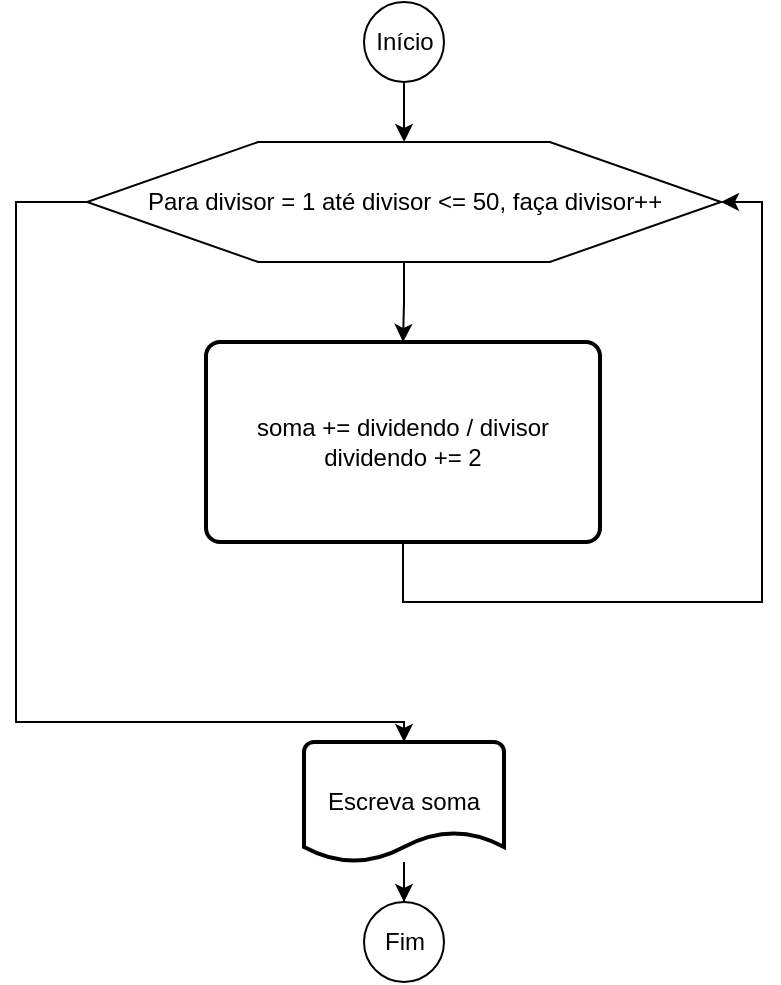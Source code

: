 <mxfile version="18.0.6" type="device"><diagram id="cA1vX4G6LnL0g_Zayi7O" name="Página-1"><mxGraphModel dx="912" dy="558" grid="1" gridSize="10" guides="1" tooltips="1" connect="1" arrows="1" fold="1" page="1" pageScale="1" pageWidth="827" pageHeight="1169" math="0" shadow="0"><root><mxCell id="0"/><mxCell id="1" parent="0"/><mxCell id="dvnRAYETFIJYGeoHaVG1-91" value="" style="edgeStyle=orthogonalEdgeStyle;rounded=0;orthogonalLoop=1;jettySize=auto;html=1;" edge="1" parent="1" source="dvnRAYETFIJYGeoHaVG1-1"><mxGeometry relative="1" as="geometry"><mxPoint x="414.067" y="90" as="targetPoint"/></mxGeometry></mxCell><mxCell id="dvnRAYETFIJYGeoHaVG1-1" value="Início" style="verticalLabelPosition=middle;verticalAlign=middle;html=1;shape=mxgraph.flowchart.on-page_reference;labelPosition=center;align=center;" vertex="1" parent="1"><mxGeometry x="394" y="20" width="40" height="40" as="geometry"/></mxCell><mxCell id="dvnRAYETFIJYGeoHaVG1-115" value="" style="edgeStyle=orthogonalEdgeStyle;rounded=0;orthogonalLoop=1;jettySize=auto;html=1;entryX=0.5;entryY=0;entryDx=0;entryDy=0;" edge="1" parent="1" source="dvnRAYETFIJYGeoHaVG1-112" target="dvnRAYETFIJYGeoHaVG1-114"><mxGeometry relative="1" as="geometry"/></mxCell><mxCell id="dvnRAYETFIJYGeoHaVG1-120" style="edgeStyle=orthogonalEdgeStyle;rounded=0;orthogonalLoop=1;jettySize=auto;html=1;entryX=0.5;entryY=0;entryDx=0;entryDy=0;entryPerimeter=0;" edge="1" parent="1" source="dvnRAYETFIJYGeoHaVG1-112" target="dvnRAYETFIJYGeoHaVG1-119"><mxGeometry relative="1" as="geometry"><mxPoint x="220" y="320" as="targetPoint"/><Array as="points"><mxPoint x="220" y="120"/><mxPoint x="220" y="380"/><mxPoint x="414" y="380"/></Array></mxGeometry></mxCell><mxCell id="dvnRAYETFIJYGeoHaVG1-112" value="Para divisor = 1 até divisor &amp;lt;= 50, faça divisor++" style="verticalLabelPosition=middle;verticalAlign=middle;html=1;shape=hexagon;perimeter=hexagonPerimeter2;arcSize=6;size=0.27;labelPosition=center;align=center;" vertex="1" parent="1"><mxGeometry x="255.5" y="90" width="317" height="60" as="geometry"/></mxCell><mxCell id="dvnRAYETFIJYGeoHaVG1-118" style="edgeStyle=orthogonalEdgeStyle;rounded=0;orthogonalLoop=1;jettySize=auto;html=1;entryX=1;entryY=0.5;entryDx=0;entryDy=0;" edge="1" parent="1" source="dvnRAYETFIJYGeoHaVG1-114" target="dvnRAYETFIJYGeoHaVG1-112"><mxGeometry relative="1" as="geometry"><mxPoint x="580" y="120" as="targetPoint"/><Array as="points"><mxPoint x="413" y="320"/><mxPoint x="593" y="320"/><mxPoint x="593" y="120"/></Array></mxGeometry></mxCell><mxCell id="dvnRAYETFIJYGeoHaVG1-114" value="soma += dividendo / divisor&lt;br&gt;dividendo += 2" style="rounded=1;whiteSpace=wrap;html=1;absoluteArcSize=1;arcSize=14;strokeWidth=2;" vertex="1" parent="1"><mxGeometry x="315" y="190" width="197" height="100" as="geometry"/></mxCell><mxCell id="dvnRAYETFIJYGeoHaVG1-122" value="" style="edgeStyle=orthogonalEdgeStyle;rounded=0;orthogonalLoop=1;jettySize=auto;html=1;" edge="1" parent="1" source="dvnRAYETFIJYGeoHaVG1-119" target="dvnRAYETFIJYGeoHaVG1-121"><mxGeometry relative="1" as="geometry"/></mxCell><mxCell id="dvnRAYETFIJYGeoHaVG1-119" value="Escreva soma" style="strokeWidth=2;html=1;shape=mxgraph.flowchart.document2;whiteSpace=wrap;size=0.25;" vertex="1" parent="1"><mxGeometry x="364" y="390" width="100" height="60" as="geometry"/></mxCell><mxCell id="dvnRAYETFIJYGeoHaVG1-121" value="Fim" style="verticalLabelPosition=middle;verticalAlign=middle;html=1;shape=mxgraph.flowchart.on-page_reference;labelPosition=center;align=center;" vertex="1" parent="1"><mxGeometry x="394" y="470" width="40" height="40" as="geometry"/></mxCell></root></mxGraphModel></diagram></mxfile>